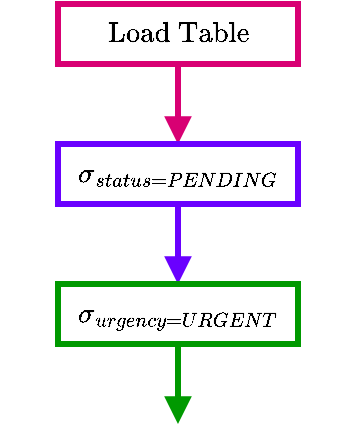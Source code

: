 <mxfile version="20.3.0" type="device"><diagram id="WNS7VEBsD4Hzk5GzQLo6" name="Page-1"><mxGraphModel dx="1456" dy="406" grid="1" gridSize="10" guides="1" tooltips="1" connect="1" arrows="1" fold="1" page="1" pageScale="1" pageWidth="827" pageHeight="1169" math="1" shadow="0"><root><mxCell id="0"/><mxCell id="1" parent="0"/><mxCell id="v1_gf0mblpAOURUHB2Vd-4" style="edgeStyle=orthogonalEdgeStyle;rounded=0;orthogonalLoop=1;jettySize=auto;html=1;exitX=0.5;exitY=1;exitDx=0;exitDy=0;entryX=0.5;entryY=0;entryDx=0;entryDy=0;endArrow=block;endFill=1;strokeWidth=3;strokeColor=#D80073;" edge="1" parent="1" source="v1_gf0mblpAOURUHB2Vd-1" target="v1_gf0mblpAOURUHB2Vd-2"><mxGeometry relative="1" as="geometry"/></mxCell><mxCell id="v1_gf0mblpAOURUHB2Vd-1" value="$$\text{Load Table}$$" style="rounded=0;whiteSpace=wrap;html=1;strokeWidth=3;strokeColor=#D80073;" vertex="1" parent="1"><mxGeometry x="10" y="40" width="120" height="30" as="geometry"/></mxCell><mxCell id="v1_gf0mblpAOURUHB2Vd-5" style="edgeStyle=orthogonalEdgeStyle;rounded=0;orthogonalLoop=1;jettySize=auto;html=1;exitX=0.5;exitY=1;exitDx=0;exitDy=0;entryX=0.5;entryY=0;entryDx=0;entryDy=0;strokeWidth=3;endArrow=block;endFill=1;strokeColor=#6A00FF;" edge="1" parent="1" source="v1_gf0mblpAOURUHB2Vd-2" target="v1_gf0mblpAOURUHB2Vd-3"><mxGeometry relative="1" as="geometry"/></mxCell><mxCell id="v1_gf0mblpAOURUHB2Vd-2" value="$$\sigma_{status=PENDING}$$" style="rounded=0;whiteSpace=wrap;html=1;strokeWidth=3;strokeColor=#6A00FF;" vertex="1" parent="1"><mxGeometry x="10" y="110" width="120" height="30" as="geometry"/></mxCell><mxCell id="v1_gf0mblpAOURUHB2Vd-6" style="edgeStyle=orthogonalEdgeStyle;rounded=0;orthogonalLoop=1;jettySize=auto;html=1;exitX=0.5;exitY=1;exitDx=0;exitDy=0;strokeColor=#009900;strokeWidth=3;endArrow=block;endFill=1;" edge="1" parent="1" source="v1_gf0mblpAOURUHB2Vd-3"><mxGeometry relative="1" as="geometry"><mxPoint x="70" y="250" as="targetPoint"/></mxGeometry></mxCell><mxCell id="v1_gf0mblpAOURUHB2Vd-3" value="$$\sigma_{urgency=URGENT}$$" style="rounded=0;whiteSpace=wrap;html=1;strokeWidth=3;strokeColor=#009900;" vertex="1" parent="1"><mxGeometry x="10" y="180" width="120" height="30" as="geometry"/></mxCell></root></mxGraphModel></diagram></mxfile>